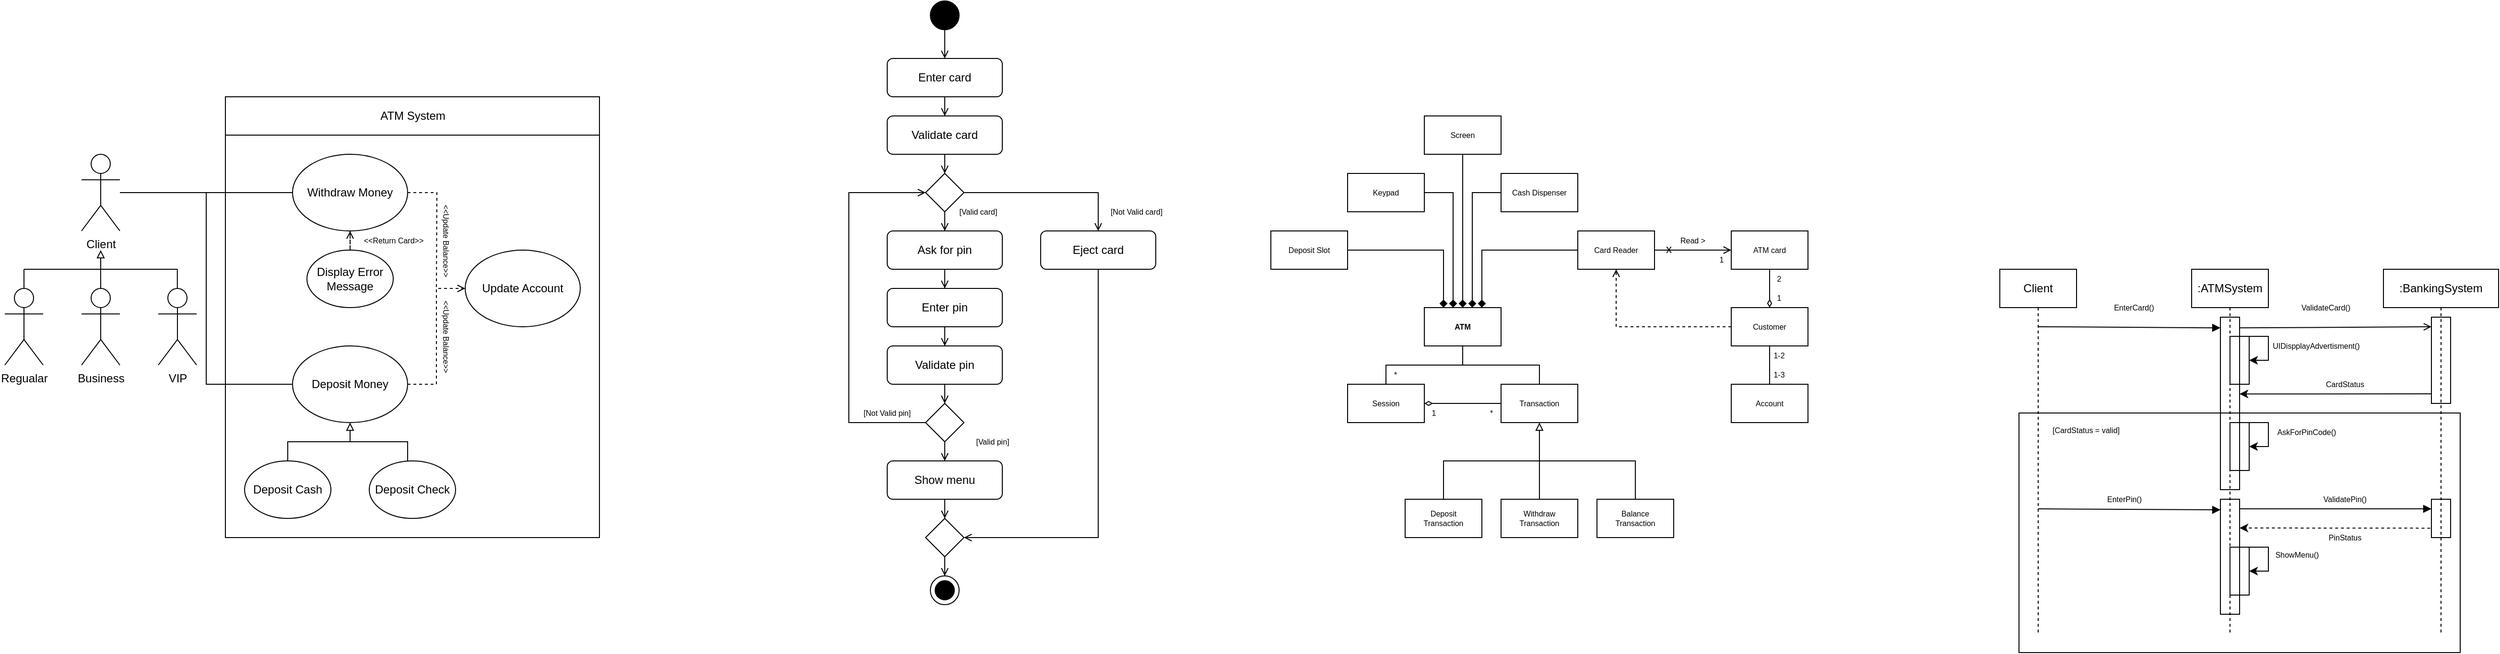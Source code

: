 <mxfile version="20.8.20" type="github">
  <diagram name="Page-1" id="Xrk3vmYjyASCG5vWuM8d">
    <mxGraphModel dx="784" dy="832" grid="1" gridSize="10" guides="1" tooltips="1" connect="1" arrows="1" fold="1" page="0" pageScale="1" pageWidth="827" pageHeight="1169" math="0" shadow="0">
      <root>
        <mxCell id="0" />
        <mxCell id="1" parent="0" />
        <mxCell id="UOV3KoV53A0_I6vJ0iLD-105" value="" style="rounded=0;whiteSpace=wrap;html=1;fontSize=12;fillColor=none;" vertex="1" parent="1">
          <mxGeometry x="2220" y="190" width="460" height="250" as="geometry" />
        </mxCell>
        <mxCell id="UOV3KoV53A0_I6vJ0iLD-34" value="" style="group" vertex="1" connectable="0" parent="1">
          <mxGeometry x="120" y="-140" width="620" height="460" as="geometry" />
        </mxCell>
        <mxCell id="UOV3KoV53A0_I6vJ0iLD-2" value="" style="rounded=0;whiteSpace=wrap;html=1;fillColor=none;container=0;" vertex="1" parent="UOV3KoV53A0_I6vJ0iLD-34">
          <mxGeometry x="230" width="390" height="460" as="geometry" />
        </mxCell>
        <mxCell id="UOV3KoV53A0_I6vJ0iLD-3" value="" style="rounded=0;whiteSpace=wrap;html=1;fillColor=none;container=0;" vertex="1" parent="UOV3KoV53A0_I6vJ0iLD-34">
          <mxGeometry x="230" y="40" width="390" height="420" as="geometry" />
        </mxCell>
        <mxCell id="47yV9xnVyOMwIdODHVqi-1" value="Client" style="shape=umlActor;verticalLabelPosition=bottom;verticalAlign=top;html=1;outlineConnect=0;container=0;" parent="UOV3KoV53A0_I6vJ0iLD-34" vertex="1">
          <mxGeometry x="80" y="60" width="40" height="80" as="geometry" />
        </mxCell>
        <mxCell id="47yV9xnVyOMwIdODHVqi-2" value="Business" style="shape=umlActor;verticalLabelPosition=bottom;verticalAlign=top;html=1;outlineConnect=0;container=0;" parent="UOV3KoV53A0_I6vJ0iLD-34" vertex="1">
          <mxGeometry x="80" y="200" width="40" height="80" as="geometry" />
        </mxCell>
        <mxCell id="47yV9xnVyOMwIdODHVqi-3" value="Regualar" style="shape=umlActor;verticalLabelPosition=bottom;verticalAlign=top;html=1;outlineConnect=0;container=0;" parent="UOV3KoV53A0_I6vJ0iLD-34" vertex="1">
          <mxGeometry y="200" width="40" height="80" as="geometry" />
        </mxCell>
        <mxCell id="47yV9xnVyOMwIdODHVqi-4" value="VIP" style="shape=umlActor;verticalLabelPosition=bottom;verticalAlign=top;html=1;outlineConnect=0;container=0;" parent="UOV3KoV53A0_I6vJ0iLD-34" vertex="1">
          <mxGeometry x="160" y="200" width="40" height="80" as="geometry" />
        </mxCell>
        <mxCell id="47yV9xnVyOMwIdODHVqi-5" value="" style="endArrow=none;html=1;rounded=0;exitX=0.5;exitY=0;exitDx=0;exitDy=0;exitPerimeter=0;endFill=0;" parent="UOV3KoV53A0_I6vJ0iLD-34" source="47yV9xnVyOMwIdODHVqi-3" edge="1">
          <mxGeometry width="50" height="50" relative="1" as="geometry">
            <mxPoint x="-20" y="170" as="sourcePoint" />
            <mxPoint x="20" y="180" as="targetPoint" />
          </mxGeometry>
        </mxCell>
        <mxCell id="47yV9xnVyOMwIdODHVqi-6" value="" style="endArrow=none;html=1;rounded=0;endFill=0;exitX=0.5;exitY=0;exitDx=0;exitDy=0;exitPerimeter=0;" parent="UOV3KoV53A0_I6vJ0iLD-34" source="47yV9xnVyOMwIdODHVqi-2" edge="1">
          <mxGeometry width="50" height="50" relative="1" as="geometry">
            <mxPoint x="100" y="190" as="sourcePoint" />
            <mxPoint x="99.9" y="180" as="targetPoint" />
          </mxGeometry>
        </mxCell>
        <mxCell id="47yV9xnVyOMwIdODHVqi-7" value="" style="endArrow=none;html=1;rounded=0;exitX=0.5;exitY=0;exitDx=0;exitDy=0;exitPerimeter=0;endFill=0;" parent="UOV3KoV53A0_I6vJ0iLD-34" edge="1">
          <mxGeometry width="50" height="50" relative="1" as="geometry">
            <mxPoint x="179.9" y="200" as="sourcePoint" />
            <mxPoint x="179.9" y="180" as="targetPoint" />
          </mxGeometry>
        </mxCell>
        <mxCell id="47yV9xnVyOMwIdODHVqi-8" value="" style="endArrow=none;html=1;rounded=0;endFill=0;" parent="UOV3KoV53A0_I6vJ0iLD-34" edge="1">
          <mxGeometry width="50" height="50" relative="1" as="geometry">
            <mxPoint x="20" y="180" as="sourcePoint" />
            <mxPoint x="180" y="180" as="targetPoint" />
          </mxGeometry>
        </mxCell>
        <mxCell id="47yV9xnVyOMwIdODHVqi-9" value="" style="endArrow=block;html=1;rounded=0;endFill=0;" parent="UOV3KoV53A0_I6vJ0iLD-34" edge="1">
          <mxGeometry width="50" height="50" relative="1" as="geometry">
            <mxPoint x="100" y="180" as="sourcePoint" />
            <mxPoint x="100" y="160" as="targetPoint" />
          </mxGeometry>
        </mxCell>
        <mxCell id="47yV9xnVyOMwIdODHVqi-25" style="edgeStyle=orthogonalEdgeStyle;rounded=0;orthogonalLoop=1;jettySize=auto;html=1;fontSize=8;endArrow=none;endFill=0;" parent="UOV3KoV53A0_I6vJ0iLD-34" source="47yV9xnVyOMwIdODHVqi-10" target="47yV9xnVyOMwIdODHVqi-1" edge="1">
          <mxGeometry relative="1" as="geometry" />
        </mxCell>
        <mxCell id="47yV9xnVyOMwIdODHVqi-26" style="edgeStyle=orthogonalEdgeStyle;rounded=0;orthogonalLoop=1;jettySize=auto;html=1;fontSize=8;endArrow=none;endFill=0;" parent="UOV3KoV53A0_I6vJ0iLD-34" source="47yV9xnVyOMwIdODHVqi-15" edge="1">
          <mxGeometry relative="1" as="geometry">
            <mxPoint x="120" y="100" as="targetPoint" />
            <Array as="points">
              <mxPoint x="210" y="300" />
              <mxPoint x="210" y="100" />
            </Array>
          </mxGeometry>
        </mxCell>
        <mxCell id="47yV9xnVyOMwIdODHVqi-17" style="edgeStyle=orthogonalEdgeStyle;rounded=0;orthogonalLoop=1;jettySize=auto;html=1;dashed=1;fontSize=8;endArrow=none;endFill=0;" parent="UOV3KoV53A0_I6vJ0iLD-34" source="47yV9xnVyOMwIdODHVqi-10" edge="1">
          <mxGeometry relative="1" as="geometry">
            <mxPoint x="450" y="200" as="targetPoint" />
          </mxGeometry>
        </mxCell>
        <mxCell id="47yV9xnVyOMwIdODHVqi-10" value="Withdraw Money" style="ellipse;whiteSpace=wrap;html=1;container=0;" parent="UOV3KoV53A0_I6vJ0iLD-34" vertex="1">
          <mxGeometry x="300" y="60" width="120" height="80" as="geometry" />
        </mxCell>
        <mxCell id="47yV9xnVyOMwIdODHVqi-12" style="edgeStyle=orthogonalEdgeStyle;rounded=0;orthogonalLoop=1;jettySize=auto;html=1;entryX=0.5;entryY=1;entryDx=0;entryDy=0;endArrow=open;endFill=0;dashed=1;" parent="UOV3KoV53A0_I6vJ0iLD-34" source="47yV9xnVyOMwIdODHVqi-11" target="47yV9xnVyOMwIdODHVqi-10" edge="1">
          <mxGeometry relative="1" as="geometry" />
        </mxCell>
        <mxCell id="47yV9xnVyOMwIdODHVqi-11" value="Display Error Message" style="ellipse;whiteSpace=wrap;html=1;container=0;" parent="UOV3KoV53A0_I6vJ0iLD-34" vertex="1">
          <mxGeometry x="315" y="160" width="90" height="60" as="geometry" />
        </mxCell>
        <mxCell id="47yV9xnVyOMwIdODHVqi-13" value="&amp;lt;&amp;lt;Return Card&amp;gt;&amp;gt;" style="text;html=1;align=center;verticalAlign=middle;resizable=0;points=[];autosize=1;strokeColor=none;fillColor=none;rotation=0;fontSize=8;container=0;" parent="UOV3KoV53A0_I6vJ0iLD-34" vertex="1">
          <mxGeometry x="360" y="140" width="90" height="20" as="geometry" />
        </mxCell>
        <mxCell id="47yV9xnVyOMwIdODHVqi-14" value="Update Account" style="ellipse;whiteSpace=wrap;html=1;container=0;" parent="UOV3KoV53A0_I6vJ0iLD-34" vertex="1">
          <mxGeometry x="480" y="160" width="120" height="80" as="geometry" />
        </mxCell>
        <mxCell id="47yV9xnVyOMwIdODHVqi-16" style="edgeStyle=orthogonalEdgeStyle;rounded=0;orthogonalLoop=1;jettySize=auto;html=1;entryX=0;entryY=0.5;entryDx=0;entryDy=0;dashed=1;fontSize=8;endArrow=open;endFill=0;" parent="UOV3KoV53A0_I6vJ0iLD-34" source="47yV9xnVyOMwIdODHVqi-15" target="47yV9xnVyOMwIdODHVqi-14" edge="1">
          <mxGeometry relative="1" as="geometry" />
        </mxCell>
        <mxCell id="47yV9xnVyOMwIdODHVqi-15" value="Deposit Money" style="ellipse;whiteSpace=wrap;html=1;container=0;" parent="UOV3KoV53A0_I6vJ0iLD-34" vertex="1">
          <mxGeometry x="300" y="260" width="120" height="80" as="geometry" />
        </mxCell>
        <mxCell id="47yV9xnVyOMwIdODHVqi-18" value="&amp;lt;&amp;lt;Update Balance&amp;gt;&amp;gt;" style="text;html=1;align=center;verticalAlign=middle;resizable=0;points=[];autosize=1;strokeColor=none;fillColor=none;rotation=90;fontSize=8;container=0;" parent="UOV3KoV53A0_I6vJ0iLD-34" vertex="1">
          <mxGeometry x="410" y="140" width="100" height="20" as="geometry" />
        </mxCell>
        <mxCell id="47yV9xnVyOMwIdODHVqi-19" value="&amp;lt;&amp;lt;Update Balance&amp;gt;&amp;gt;" style="text;html=1;align=center;verticalAlign=middle;resizable=0;points=[];autosize=1;strokeColor=none;fillColor=none;rotation=90;fontSize=8;container=0;" parent="UOV3KoV53A0_I6vJ0iLD-34" vertex="1">
          <mxGeometry x="410" y="240" width="100" height="20" as="geometry" />
        </mxCell>
        <mxCell id="47yV9xnVyOMwIdODHVqi-23" style="edgeStyle=orthogonalEdgeStyle;rounded=0;orthogonalLoop=1;jettySize=auto;html=1;entryX=0.5;entryY=1;entryDx=0;entryDy=0;fontSize=8;endArrow=block;endFill=0;" parent="UOV3KoV53A0_I6vJ0iLD-34" source="47yV9xnVyOMwIdODHVqi-20" target="47yV9xnVyOMwIdODHVqi-15" edge="1">
          <mxGeometry relative="1" as="geometry" />
        </mxCell>
        <mxCell id="47yV9xnVyOMwIdODHVqi-20" value="Deposit Cash" style="ellipse;whiteSpace=wrap;html=1;container=0;" parent="UOV3KoV53A0_I6vJ0iLD-34" vertex="1">
          <mxGeometry x="250" y="380" width="90" height="60" as="geometry" />
        </mxCell>
        <mxCell id="47yV9xnVyOMwIdODHVqi-24" style="edgeStyle=orthogonalEdgeStyle;rounded=0;orthogonalLoop=1;jettySize=auto;html=1;fontSize=8;endArrow=none;endFill=0;" parent="UOV3KoV53A0_I6vJ0iLD-34" source="47yV9xnVyOMwIdODHVqi-21" edge="1">
          <mxGeometry relative="1" as="geometry">
            <mxPoint x="360" y="360" as="targetPoint" />
            <Array as="points">
              <mxPoint x="420" y="360" />
            </Array>
          </mxGeometry>
        </mxCell>
        <mxCell id="47yV9xnVyOMwIdODHVqi-21" value="Deposit Check" style="ellipse;whiteSpace=wrap;html=1;container=0;" parent="UOV3KoV53A0_I6vJ0iLD-34" vertex="1">
          <mxGeometry x="380" y="380" width="90" height="60" as="geometry" />
        </mxCell>
        <mxCell id="UOV3KoV53A0_I6vJ0iLD-4" value="ATM System" style="text;html=1;strokeColor=none;fillColor=none;align=center;verticalAlign=middle;whiteSpace=wrap;rounded=0;container=0;" vertex="1" parent="UOV3KoV53A0_I6vJ0iLD-34">
          <mxGeometry x="387.5" width="75" height="40" as="geometry" />
        </mxCell>
        <mxCell id="UOV3KoV53A0_I6vJ0iLD-39" value="" style="group" vertex="1" connectable="0" parent="1">
          <mxGeometry x="1000" y="-240" width="330" height="630" as="geometry" />
        </mxCell>
        <mxCell id="UOV3KoV53A0_I6vJ0iLD-7" value="Enter card" style="rounded=1;whiteSpace=wrap;html=1;fillColor=none;" vertex="1" parent="UOV3KoV53A0_I6vJ0iLD-39">
          <mxGeometry x="40" y="60" width="120" height="40" as="geometry" />
        </mxCell>
        <mxCell id="UOV3KoV53A0_I6vJ0iLD-8" value="Validate card" style="rounded=1;whiteSpace=wrap;html=1;fillColor=none;" vertex="1" parent="UOV3KoV53A0_I6vJ0iLD-39">
          <mxGeometry x="40" y="120" width="120" height="40" as="geometry" />
        </mxCell>
        <mxCell id="UOV3KoV53A0_I6vJ0iLD-16" style="edgeStyle=orthogonalEdgeStyle;rounded=0;orthogonalLoop=1;jettySize=auto;html=1;entryX=0.5;entryY=0;entryDx=0;entryDy=0;startArrow=none;startFill=0;endArrow=open;endFill=0;" edge="1" parent="UOV3KoV53A0_I6vJ0iLD-39" source="UOV3KoV53A0_I6vJ0iLD-7" target="UOV3KoV53A0_I6vJ0iLD-8">
          <mxGeometry relative="1" as="geometry" />
        </mxCell>
        <mxCell id="UOV3KoV53A0_I6vJ0iLD-9" value="Ask for pin" style="rounded=1;whiteSpace=wrap;html=1;fillColor=none;" vertex="1" parent="UOV3KoV53A0_I6vJ0iLD-39">
          <mxGeometry x="40" y="240" width="120" height="40" as="geometry" />
        </mxCell>
        <mxCell id="UOV3KoV53A0_I6vJ0iLD-10" value="Enter pin" style="rounded=1;whiteSpace=wrap;html=1;fillColor=none;" vertex="1" parent="UOV3KoV53A0_I6vJ0iLD-39">
          <mxGeometry x="40" y="300" width="120" height="40" as="geometry" />
        </mxCell>
        <mxCell id="UOV3KoV53A0_I6vJ0iLD-22" style="edgeStyle=orthogonalEdgeStyle;rounded=0;orthogonalLoop=1;jettySize=auto;html=1;entryX=0.5;entryY=0;entryDx=0;entryDy=0;startArrow=none;startFill=0;endArrow=open;endFill=0;" edge="1" parent="UOV3KoV53A0_I6vJ0iLD-39" source="UOV3KoV53A0_I6vJ0iLD-9" target="UOV3KoV53A0_I6vJ0iLD-10">
          <mxGeometry relative="1" as="geometry" />
        </mxCell>
        <mxCell id="UOV3KoV53A0_I6vJ0iLD-11" value="Validate pin" style="rounded=1;whiteSpace=wrap;html=1;fillColor=none;" vertex="1" parent="UOV3KoV53A0_I6vJ0iLD-39">
          <mxGeometry x="40" y="360" width="120" height="40" as="geometry" />
        </mxCell>
        <mxCell id="UOV3KoV53A0_I6vJ0iLD-23" style="edgeStyle=orthogonalEdgeStyle;rounded=0;orthogonalLoop=1;jettySize=auto;html=1;startArrow=none;startFill=0;endArrow=open;endFill=0;" edge="1" parent="UOV3KoV53A0_I6vJ0iLD-39" source="UOV3KoV53A0_I6vJ0iLD-10" target="UOV3KoV53A0_I6vJ0iLD-11">
          <mxGeometry relative="1" as="geometry" />
        </mxCell>
        <mxCell id="UOV3KoV53A0_I6vJ0iLD-12" value="Eject card" style="rounded=1;whiteSpace=wrap;html=1;fillColor=none;" vertex="1" parent="UOV3KoV53A0_I6vJ0iLD-39">
          <mxGeometry x="200" y="240" width="120" height="40" as="geometry" />
        </mxCell>
        <mxCell id="UOV3KoV53A0_I6vJ0iLD-13" value="Show menu" style="rounded=1;whiteSpace=wrap;html=1;fillColor=none;" vertex="1" parent="UOV3KoV53A0_I6vJ0iLD-39">
          <mxGeometry x="40" y="480" width="120" height="40" as="geometry" />
        </mxCell>
        <mxCell id="UOV3KoV53A0_I6vJ0iLD-15" style="edgeStyle=orthogonalEdgeStyle;rounded=0;orthogonalLoop=1;jettySize=auto;html=1;entryX=0.5;entryY=0;entryDx=0;entryDy=0;endArrow=open;endFill=0;" edge="1" parent="UOV3KoV53A0_I6vJ0iLD-39" source="UOV3KoV53A0_I6vJ0iLD-14" target="UOV3KoV53A0_I6vJ0iLD-7">
          <mxGeometry relative="1" as="geometry" />
        </mxCell>
        <mxCell id="UOV3KoV53A0_I6vJ0iLD-14" value="" style="ellipse;whiteSpace=wrap;html=1;fillColor=#000000;" vertex="1" parent="UOV3KoV53A0_I6vJ0iLD-39">
          <mxGeometry x="85" width="30" height="30" as="geometry" />
        </mxCell>
        <mxCell id="UOV3KoV53A0_I6vJ0iLD-21" style="edgeStyle=orthogonalEdgeStyle;rounded=0;orthogonalLoop=1;jettySize=auto;html=1;entryX=0.5;entryY=0;entryDx=0;entryDy=0;startArrow=none;startFill=0;endArrow=open;endFill=0;" edge="1" parent="UOV3KoV53A0_I6vJ0iLD-39" source="UOV3KoV53A0_I6vJ0iLD-17" target="UOV3KoV53A0_I6vJ0iLD-9">
          <mxGeometry relative="1" as="geometry" />
        </mxCell>
        <mxCell id="UOV3KoV53A0_I6vJ0iLD-27" style="edgeStyle=orthogonalEdgeStyle;rounded=0;orthogonalLoop=1;jettySize=auto;html=1;entryX=0.5;entryY=0;entryDx=0;entryDy=0;startArrow=none;startFill=0;endArrow=open;endFill=0;" edge="1" parent="UOV3KoV53A0_I6vJ0iLD-39" source="UOV3KoV53A0_I6vJ0iLD-17" target="UOV3KoV53A0_I6vJ0iLD-12">
          <mxGeometry relative="1" as="geometry" />
        </mxCell>
        <mxCell id="UOV3KoV53A0_I6vJ0iLD-17" value="" style="rhombus;whiteSpace=wrap;html=1;fillColor=none;" vertex="1" parent="UOV3KoV53A0_I6vJ0iLD-39">
          <mxGeometry x="80" y="180" width="40" height="40" as="geometry" />
        </mxCell>
        <mxCell id="UOV3KoV53A0_I6vJ0iLD-20" style="edgeStyle=orthogonalEdgeStyle;rounded=0;orthogonalLoop=1;jettySize=auto;html=1;entryX=0.5;entryY=0;entryDx=0;entryDy=0;startArrow=none;startFill=0;endArrow=open;endFill=0;" edge="1" parent="UOV3KoV53A0_I6vJ0iLD-39" source="UOV3KoV53A0_I6vJ0iLD-8" target="UOV3KoV53A0_I6vJ0iLD-17">
          <mxGeometry relative="1" as="geometry" />
        </mxCell>
        <mxCell id="UOV3KoV53A0_I6vJ0iLD-25" style="edgeStyle=orthogonalEdgeStyle;rounded=0;orthogonalLoop=1;jettySize=auto;html=1;startArrow=none;startFill=0;endArrow=open;endFill=0;" edge="1" parent="UOV3KoV53A0_I6vJ0iLD-39" source="UOV3KoV53A0_I6vJ0iLD-18" target="UOV3KoV53A0_I6vJ0iLD-13">
          <mxGeometry relative="1" as="geometry" />
        </mxCell>
        <mxCell id="UOV3KoV53A0_I6vJ0iLD-32" style="edgeStyle=orthogonalEdgeStyle;rounded=0;orthogonalLoop=1;jettySize=auto;html=1;entryX=0;entryY=0.5;entryDx=0;entryDy=0;startArrow=none;startFill=0;endArrow=open;endFill=0;" edge="1" parent="UOV3KoV53A0_I6vJ0iLD-39" source="UOV3KoV53A0_I6vJ0iLD-18" target="UOV3KoV53A0_I6vJ0iLD-17">
          <mxGeometry relative="1" as="geometry">
            <Array as="points">
              <mxPoint y="440" />
              <mxPoint y="200" />
            </Array>
          </mxGeometry>
        </mxCell>
        <mxCell id="UOV3KoV53A0_I6vJ0iLD-18" value="" style="rhombus;whiteSpace=wrap;html=1;fillColor=none;" vertex="1" parent="UOV3KoV53A0_I6vJ0iLD-39">
          <mxGeometry x="80" y="420" width="40" height="40" as="geometry" />
        </mxCell>
        <mxCell id="UOV3KoV53A0_I6vJ0iLD-24" style="edgeStyle=orthogonalEdgeStyle;rounded=0;orthogonalLoop=1;jettySize=auto;html=1;startArrow=none;startFill=0;endArrow=open;endFill=0;" edge="1" parent="UOV3KoV53A0_I6vJ0iLD-39" source="UOV3KoV53A0_I6vJ0iLD-11" target="UOV3KoV53A0_I6vJ0iLD-18">
          <mxGeometry relative="1" as="geometry" />
        </mxCell>
        <mxCell id="UOV3KoV53A0_I6vJ0iLD-19" value="" style="rhombus;whiteSpace=wrap;html=1;fillColor=none;" vertex="1" parent="UOV3KoV53A0_I6vJ0iLD-39">
          <mxGeometry x="80" y="540" width="40" height="40" as="geometry" />
        </mxCell>
        <mxCell id="UOV3KoV53A0_I6vJ0iLD-31" style="edgeStyle=orthogonalEdgeStyle;rounded=0;orthogonalLoop=1;jettySize=auto;html=1;entryX=1;entryY=0.5;entryDx=0;entryDy=0;startArrow=none;startFill=0;endArrow=open;endFill=0;" edge="1" parent="UOV3KoV53A0_I6vJ0iLD-39" source="UOV3KoV53A0_I6vJ0iLD-12" target="UOV3KoV53A0_I6vJ0iLD-19">
          <mxGeometry relative="1" as="geometry">
            <Array as="points">
              <mxPoint x="260" y="560" />
            </Array>
          </mxGeometry>
        </mxCell>
        <mxCell id="UOV3KoV53A0_I6vJ0iLD-26" style="edgeStyle=orthogonalEdgeStyle;rounded=0;orthogonalLoop=1;jettySize=auto;html=1;startArrow=none;startFill=0;endArrow=open;endFill=0;" edge="1" parent="UOV3KoV53A0_I6vJ0iLD-39" source="UOV3KoV53A0_I6vJ0iLD-13" target="UOV3KoV53A0_I6vJ0iLD-19">
          <mxGeometry relative="1" as="geometry" />
        </mxCell>
        <mxCell id="UOV3KoV53A0_I6vJ0iLD-28" value="" style="ellipse;whiteSpace=wrap;html=1;fillColor=none;" vertex="1" parent="UOV3KoV53A0_I6vJ0iLD-39">
          <mxGeometry x="85" y="600" width="30" height="30" as="geometry" />
        </mxCell>
        <mxCell id="UOV3KoV53A0_I6vJ0iLD-30" style="edgeStyle=orthogonalEdgeStyle;rounded=0;orthogonalLoop=1;jettySize=auto;html=1;entryX=0.5;entryY=0;entryDx=0;entryDy=0;startArrow=none;startFill=0;endArrow=open;endFill=0;" edge="1" parent="UOV3KoV53A0_I6vJ0iLD-39" source="UOV3KoV53A0_I6vJ0iLD-19" target="UOV3KoV53A0_I6vJ0iLD-28">
          <mxGeometry relative="1" as="geometry" />
        </mxCell>
        <mxCell id="UOV3KoV53A0_I6vJ0iLD-29" value="" style="ellipse;whiteSpace=wrap;html=1;fillColor=#000000;" vertex="1" parent="UOV3KoV53A0_I6vJ0iLD-39">
          <mxGeometry x="90" y="605" width="20" height="20" as="geometry" />
        </mxCell>
        <mxCell id="UOV3KoV53A0_I6vJ0iLD-33" value="[Valid card]" style="text;html=1;strokeColor=none;fillColor=none;align=center;verticalAlign=middle;whiteSpace=wrap;rounded=0;fontSize=8;" vertex="1" parent="UOV3KoV53A0_I6vJ0iLD-39">
          <mxGeometry x="110" y="210" width="50" height="20" as="geometry" />
        </mxCell>
        <mxCell id="UOV3KoV53A0_I6vJ0iLD-35" value="[Not Valid card]" style="text;html=1;strokeColor=none;fillColor=none;align=center;verticalAlign=middle;whiteSpace=wrap;rounded=0;fontSize=8;" vertex="1" parent="UOV3KoV53A0_I6vJ0iLD-39">
          <mxGeometry x="270" y="210" width="60" height="20" as="geometry" />
        </mxCell>
        <mxCell id="UOV3KoV53A0_I6vJ0iLD-37" value="[Not Valid pin]" style="text;html=1;strokeColor=none;fillColor=none;align=center;verticalAlign=middle;whiteSpace=wrap;rounded=0;fontSize=8;" vertex="1" parent="UOV3KoV53A0_I6vJ0iLD-39">
          <mxGeometry x="10" y="420" width="60" height="20" as="geometry" />
        </mxCell>
        <mxCell id="UOV3KoV53A0_I6vJ0iLD-38" value="[Valid pin]" style="text;html=1;strokeColor=none;fillColor=none;align=center;verticalAlign=middle;whiteSpace=wrap;rounded=0;fontSize=8;" vertex="1" parent="UOV3KoV53A0_I6vJ0iLD-39">
          <mxGeometry x="120" y="450" width="60" height="20" as="geometry" />
        </mxCell>
        <mxCell id="UOV3KoV53A0_I6vJ0iLD-88" value="" style="group" vertex="1" connectable="0" parent="1">
          <mxGeometry x="1440" y="-120" width="560" height="440" as="geometry" />
        </mxCell>
        <mxCell id="UOV3KoV53A0_I6vJ0iLD-40" value="Screen" style="rounded=0;whiteSpace=wrap;html=1;fontSize=8;fillColor=none;" vertex="1" parent="UOV3KoV53A0_I6vJ0iLD-88">
          <mxGeometry x="160" width="80" height="40" as="geometry" />
        </mxCell>
        <mxCell id="UOV3KoV53A0_I6vJ0iLD-42" value="Keypad" style="rounded=0;whiteSpace=wrap;html=1;fontSize=8;fillColor=none;" vertex="1" parent="UOV3KoV53A0_I6vJ0iLD-88">
          <mxGeometry x="80" y="60" width="80" height="40" as="geometry" />
        </mxCell>
        <mxCell id="UOV3KoV53A0_I6vJ0iLD-43" value="Cash Dispenser" style="rounded=0;whiteSpace=wrap;html=1;fontSize=8;fillColor=none;" vertex="1" parent="UOV3KoV53A0_I6vJ0iLD-88">
          <mxGeometry x="240" y="60" width="80" height="40" as="geometry" />
        </mxCell>
        <mxCell id="UOV3KoV53A0_I6vJ0iLD-44" value="Card Reader" style="rounded=0;whiteSpace=wrap;html=1;fontSize=8;fillColor=none;" vertex="1" parent="UOV3KoV53A0_I6vJ0iLD-88">
          <mxGeometry x="320" y="120" width="80" height="40" as="geometry" />
        </mxCell>
        <mxCell id="UOV3KoV53A0_I6vJ0iLD-45" value="Deposit Slot" style="rounded=0;whiteSpace=wrap;html=1;fontSize=8;fillColor=none;" vertex="1" parent="UOV3KoV53A0_I6vJ0iLD-88">
          <mxGeometry y="120" width="80" height="40" as="geometry" />
        </mxCell>
        <mxCell id="UOV3KoV53A0_I6vJ0iLD-46" value="&lt;b&gt;ATM&lt;/b&gt;" style="rounded=0;whiteSpace=wrap;html=1;fontSize=8;fillColor=none;" vertex="1" parent="UOV3KoV53A0_I6vJ0iLD-88">
          <mxGeometry x="160" y="200" width="80" height="40" as="geometry" />
        </mxCell>
        <mxCell id="UOV3KoV53A0_I6vJ0iLD-65" style="edgeStyle=orthogonalEdgeStyle;rounded=0;orthogonalLoop=1;jettySize=auto;html=1;entryX=0.5;entryY=0;entryDx=0;entryDy=0;fontSize=8;startArrow=none;startFill=0;endArrow=diamond;endFill=1;" edge="1" parent="UOV3KoV53A0_I6vJ0iLD-88" source="UOV3KoV53A0_I6vJ0iLD-40" target="UOV3KoV53A0_I6vJ0iLD-46">
          <mxGeometry relative="1" as="geometry" />
        </mxCell>
        <mxCell id="UOV3KoV53A0_I6vJ0iLD-66" style="edgeStyle=orthogonalEdgeStyle;rounded=0;orthogonalLoop=1;jettySize=auto;html=1;entryX=0.375;entryY=0;entryDx=0;entryDy=0;entryPerimeter=0;fontSize=8;startArrow=none;startFill=0;endArrow=diamond;endFill=1;" edge="1" parent="UOV3KoV53A0_I6vJ0iLD-88" source="UOV3KoV53A0_I6vJ0iLD-42" target="UOV3KoV53A0_I6vJ0iLD-46">
          <mxGeometry relative="1" as="geometry">
            <Array as="points">
              <mxPoint x="190" y="80" />
            </Array>
          </mxGeometry>
        </mxCell>
        <mxCell id="UOV3KoV53A0_I6vJ0iLD-67" style="edgeStyle=orthogonalEdgeStyle;rounded=0;orthogonalLoop=1;jettySize=auto;html=1;entryX=0.625;entryY=0;entryDx=0;entryDy=0;entryPerimeter=0;fontSize=8;startArrow=none;startFill=0;endArrow=diamond;endFill=1;" edge="1" parent="UOV3KoV53A0_I6vJ0iLD-88" source="UOV3KoV53A0_I6vJ0iLD-43" target="UOV3KoV53A0_I6vJ0iLD-46">
          <mxGeometry relative="1" as="geometry">
            <Array as="points">
              <mxPoint x="210" y="80" />
            </Array>
          </mxGeometry>
        </mxCell>
        <mxCell id="UOV3KoV53A0_I6vJ0iLD-68" style="edgeStyle=orthogonalEdgeStyle;rounded=0;orthogonalLoop=1;jettySize=auto;html=1;entryX=0.75;entryY=0;entryDx=0;entryDy=0;fontSize=8;startArrow=none;startFill=0;endArrow=diamond;endFill=1;" edge="1" parent="UOV3KoV53A0_I6vJ0iLD-88" source="UOV3KoV53A0_I6vJ0iLD-44" target="UOV3KoV53A0_I6vJ0iLD-46">
          <mxGeometry relative="1" as="geometry" />
        </mxCell>
        <mxCell id="UOV3KoV53A0_I6vJ0iLD-69" style="edgeStyle=orthogonalEdgeStyle;rounded=0;orthogonalLoop=1;jettySize=auto;html=1;entryX=0.25;entryY=0;entryDx=0;entryDy=0;fontSize=8;startArrow=none;startFill=0;endArrow=diamond;endFill=1;" edge="1" parent="UOV3KoV53A0_I6vJ0iLD-88" source="UOV3KoV53A0_I6vJ0iLD-45" target="UOV3KoV53A0_I6vJ0iLD-46">
          <mxGeometry relative="1" as="geometry" />
        </mxCell>
        <mxCell id="UOV3KoV53A0_I6vJ0iLD-47" value="ATM card" style="rounded=0;whiteSpace=wrap;html=1;fontSize=8;fillColor=none;" vertex="1" parent="UOV3KoV53A0_I6vJ0iLD-88">
          <mxGeometry x="480" y="120" width="80" height="40" as="geometry" />
        </mxCell>
        <mxCell id="UOV3KoV53A0_I6vJ0iLD-70" style="edgeStyle=orthogonalEdgeStyle;rounded=0;orthogonalLoop=1;jettySize=auto;html=1;entryX=0;entryY=0.5;entryDx=0;entryDy=0;fontSize=8;startArrow=none;startFill=0;endArrow=open;endFill=0;" edge="1" parent="UOV3KoV53A0_I6vJ0iLD-88" source="UOV3KoV53A0_I6vJ0iLD-44" target="UOV3KoV53A0_I6vJ0iLD-47">
          <mxGeometry relative="1" as="geometry" />
        </mxCell>
        <mxCell id="UOV3KoV53A0_I6vJ0iLD-73" style="edgeStyle=orthogonalEdgeStyle;rounded=0;orthogonalLoop=1;jettySize=auto;html=1;entryX=0.5;entryY=1;entryDx=0;entryDy=0;fontSize=8;startArrow=none;startFill=0;endArrow=open;endFill=0;dashed=1;" edge="1" parent="UOV3KoV53A0_I6vJ0iLD-88" source="UOV3KoV53A0_I6vJ0iLD-48" target="UOV3KoV53A0_I6vJ0iLD-44">
          <mxGeometry relative="1" as="geometry" />
        </mxCell>
        <mxCell id="UOV3KoV53A0_I6vJ0iLD-48" value="Customer" style="rounded=0;whiteSpace=wrap;html=1;fontSize=8;fillColor=none;" vertex="1" parent="UOV3KoV53A0_I6vJ0iLD-88">
          <mxGeometry x="480" y="200" width="80" height="40" as="geometry" />
        </mxCell>
        <mxCell id="UOV3KoV53A0_I6vJ0iLD-71" style="edgeStyle=orthogonalEdgeStyle;rounded=0;orthogonalLoop=1;jettySize=auto;html=1;fontSize=8;startArrow=none;startFill=0;endArrow=diamondThin;endFill=0;" edge="1" parent="UOV3KoV53A0_I6vJ0iLD-88" source="UOV3KoV53A0_I6vJ0iLD-47" target="UOV3KoV53A0_I6vJ0iLD-48">
          <mxGeometry relative="1" as="geometry" />
        </mxCell>
        <mxCell id="UOV3KoV53A0_I6vJ0iLD-49" value="Account" style="rounded=0;whiteSpace=wrap;html=1;fontSize=8;fillColor=none;" vertex="1" parent="UOV3KoV53A0_I6vJ0iLD-88">
          <mxGeometry x="480" y="280" width="80" height="40" as="geometry" />
        </mxCell>
        <mxCell id="UOV3KoV53A0_I6vJ0iLD-72" style="edgeStyle=orthogonalEdgeStyle;rounded=0;orthogonalLoop=1;jettySize=auto;html=1;fontSize=8;startArrow=none;startFill=0;endArrow=none;endFill=0;" edge="1" parent="UOV3KoV53A0_I6vJ0iLD-88" source="UOV3KoV53A0_I6vJ0iLD-48" target="UOV3KoV53A0_I6vJ0iLD-49">
          <mxGeometry relative="1" as="geometry" />
        </mxCell>
        <mxCell id="UOV3KoV53A0_I6vJ0iLD-60" style="edgeStyle=orthogonalEdgeStyle;rounded=0;orthogonalLoop=1;jettySize=auto;html=1;entryX=0.5;entryY=1;entryDx=0;entryDy=0;fontSize=8;startArrow=none;startFill=0;endArrow=none;endFill=0;" edge="1" parent="UOV3KoV53A0_I6vJ0iLD-88" source="UOV3KoV53A0_I6vJ0iLD-50" target="UOV3KoV53A0_I6vJ0iLD-46">
          <mxGeometry relative="1" as="geometry" />
        </mxCell>
        <mxCell id="UOV3KoV53A0_I6vJ0iLD-50" value="Session" style="rounded=0;whiteSpace=wrap;html=1;fontSize=8;fillColor=none;" vertex="1" parent="UOV3KoV53A0_I6vJ0iLD-88">
          <mxGeometry x="80" y="280" width="80" height="40" as="geometry" />
        </mxCell>
        <mxCell id="UOV3KoV53A0_I6vJ0iLD-59" style="edgeStyle=orthogonalEdgeStyle;rounded=0;orthogonalLoop=1;jettySize=auto;html=1;entryX=1;entryY=0.5;entryDx=0;entryDy=0;fontSize=8;startArrow=none;startFill=0;endArrow=diamondThin;endFill=0;" edge="1" parent="UOV3KoV53A0_I6vJ0iLD-88" source="UOV3KoV53A0_I6vJ0iLD-51" target="UOV3KoV53A0_I6vJ0iLD-50">
          <mxGeometry relative="1" as="geometry" />
        </mxCell>
        <mxCell id="UOV3KoV53A0_I6vJ0iLD-61" style="edgeStyle=orthogonalEdgeStyle;rounded=0;orthogonalLoop=1;jettySize=auto;html=1;entryX=0.5;entryY=1;entryDx=0;entryDy=0;fontSize=8;startArrow=none;startFill=0;endArrow=none;endFill=0;" edge="1" parent="UOV3KoV53A0_I6vJ0iLD-88" source="UOV3KoV53A0_I6vJ0iLD-51" target="UOV3KoV53A0_I6vJ0iLD-46">
          <mxGeometry relative="1" as="geometry" />
        </mxCell>
        <mxCell id="UOV3KoV53A0_I6vJ0iLD-51" value="Transaction" style="rounded=0;whiteSpace=wrap;html=1;fontSize=8;fillColor=none;" vertex="1" parent="UOV3KoV53A0_I6vJ0iLD-88">
          <mxGeometry x="240" y="280" width="80" height="40" as="geometry" />
        </mxCell>
        <mxCell id="UOV3KoV53A0_I6vJ0iLD-56" style="edgeStyle=orthogonalEdgeStyle;rounded=0;orthogonalLoop=1;jettySize=auto;html=1;fontSize=8;startArrow=none;startFill=0;endArrow=none;endFill=0;" edge="1" parent="UOV3KoV53A0_I6vJ0iLD-88" source="UOV3KoV53A0_I6vJ0iLD-52">
          <mxGeometry relative="1" as="geometry">
            <mxPoint x="280" y="360" as="targetPoint" />
            <Array as="points">
              <mxPoint x="180" y="360" />
            </Array>
          </mxGeometry>
        </mxCell>
        <mxCell id="UOV3KoV53A0_I6vJ0iLD-52" value="Deposit &lt;br&gt;Transaction" style="rounded=0;whiteSpace=wrap;html=1;fontSize=8;fillColor=none;" vertex="1" parent="UOV3KoV53A0_I6vJ0iLD-88">
          <mxGeometry x="140" y="400" width="80" height="40" as="geometry" />
        </mxCell>
        <mxCell id="UOV3KoV53A0_I6vJ0iLD-55" style="edgeStyle=orthogonalEdgeStyle;rounded=0;orthogonalLoop=1;jettySize=auto;html=1;fontSize=8;startArrow=none;startFill=0;endArrow=block;endFill=0;" edge="1" parent="UOV3KoV53A0_I6vJ0iLD-88" source="UOV3KoV53A0_I6vJ0iLD-53" target="UOV3KoV53A0_I6vJ0iLD-51">
          <mxGeometry relative="1" as="geometry" />
        </mxCell>
        <mxCell id="UOV3KoV53A0_I6vJ0iLD-58" value="" style="edgeStyle=orthogonalEdgeStyle;rounded=0;orthogonalLoop=1;jettySize=auto;html=1;fontSize=8;startArrow=none;startFill=0;endArrow=none;endFill=0;" edge="1" parent="UOV3KoV53A0_I6vJ0iLD-88" source="UOV3KoV53A0_I6vJ0iLD-53">
          <mxGeometry relative="1" as="geometry">
            <mxPoint x="280" y="330" as="targetPoint" />
          </mxGeometry>
        </mxCell>
        <mxCell id="UOV3KoV53A0_I6vJ0iLD-53" value="Withdraw&lt;br&gt;Transaction" style="rounded=0;whiteSpace=wrap;html=1;fontSize=8;fillColor=none;" vertex="1" parent="UOV3KoV53A0_I6vJ0iLD-88">
          <mxGeometry x="240" y="400" width="80" height="40" as="geometry" />
        </mxCell>
        <mxCell id="UOV3KoV53A0_I6vJ0iLD-57" style="edgeStyle=orthogonalEdgeStyle;rounded=0;orthogonalLoop=1;jettySize=auto;html=1;fontSize=8;startArrow=none;startFill=0;endArrow=none;endFill=0;" edge="1" parent="UOV3KoV53A0_I6vJ0iLD-88" source="UOV3KoV53A0_I6vJ0iLD-54">
          <mxGeometry relative="1" as="geometry">
            <mxPoint x="280" y="360" as="targetPoint" />
            <Array as="points">
              <mxPoint x="380" y="360" />
            </Array>
          </mxGeometry>
        </mxCell>
        <mxCell id="UOV3KoV53A0_I6vJ0iLD-54" value="Balance&lt;br&gt;Transaction" style="rounded=0;whiteSpace=wrap;html=1;fontSize=8;fillColor=none;" vertex="1" parent="UOV3KoV53A0_I6vJ0iLD-88">
          <mxGeometry x="340" y="400" width="80" height="40" as="geometry" />
        </mxCell>
        <mxCell id="UOV3KoV53A0_I6vJ0iLD-74" value="Read &amp;gt;" style="text;html=1;strokeColor=none;fillColor=none;align=center;verticalAlign=middle;whiteSpace=wrap;rounded=0;fontSize=8;" vertex="1" parent="UOV3KoV53A0_I6vJ0iLD-88">
          <mxGeometry x="420" y="120" width="40" height="20" as="geometry" />
        </mxCell>
        <mxCell id="UOV3KoV53A0_I6vJ0iLD-75" value="x" style="text;html=1;strokeColor=none;fillColor=none;align=center;verticalAlign=middle;whiteSpace=wrap;rounded=0;fontSize=12;" vertex="1" parent="UOV3KoV53A0_I6vJ0iLD-88">
          <mxGeometry x="410" y="129" width="10" height="20" as="geometry" />
        </mxCell>
        <mxCell id="UOV3KoV53A0_I6vJ0iLD-80" value="1" style="text;html=1;strokeColor=none;fillColor=none;align=center;verticalAlign=middle;whiteSpace=wrap;rounded=0;fontSize=8;" vertex="1" parent="UOV3KoV53A0_I6vJ0iLD-88">
          <mxGeometry x="160" y="300" width="20" height="20" as="geometry" />
        </mxCell>
        <mxCell id="UOV3KoV53A0_I6vJ0iLD-81" value="*" style="text;html=1;strokeColor=none;fillColor=none;align=center;verticalAlign=middle;whiteSpace=wrap;rounded=0;fontSize=8;" vertex="1" parent="UOV3KoV53A0_I6vJ0iLD-88">
          <mxGeometry x="220" y="300" width="20" height="20" as="geometry" />
        </mxCell>
        <mxCell id="UOV3KoV53A0_I6vJ0iLD-82" value="*" style="text;html=1;strokeColor=none;fillColor=none;align=center;verticalAlign=middle;whiteSpace=wrap;rounded=0;fontSize=8;" vertex="1" parent="UOV3KoV53A0_I6vJ0iLD-88">
          <mxGeometry x="120" y="260" width="20" height="20" as="geometry" />
        </mxCell>
        <mxCell id="UOV3KoV53A0_I6vJ0iLD-83" value="1-3" style="text;html=1;strokeColor=none;fillColor=none;align=center;verticalAlign=middle;whiteSpace=wrap;rounded=0;fontSize=8;" vertex="1" parent="UOV3KoV53A0_I6vJ0iLD-88">
          <mxGeometry x="520" y="260" width="20" height="20" as="geometry" />
        </mxCell>
        <mxCell id="UOV3KoV53A0_I6vJ0iLD-84" value="1-2" style="text;html=1;strokeColor=none;fillColor=none;align=center;verticalAlign=middle;whiteSpace=wrap;rounded=0;fontSize=8;" vertex="1" parent="UOV3KoV53A0_I6vJ0iLD-88">
          <mxGeometry x="520" y="240" width="20" height="20" as="geometry" />
        </mxCell>
        <mxCell id="UOV3KoV53A0_I6vJ0iLD-85" value="2" style="text;html=1;strokeColor=none;fillColor=none;align=center;verticalAlign=middle;whiteSpace=wrap;rounded=0;fontSize=8;" vertex="1" parent="UOV3KoV53A0_I6vJ0iLD-88">
          <mxGeometry x="520" y="160" width="20" height="20" as="geometry" />
        </mxCell>
        <mxCell id="UOV3KoV53A0_I6vJ0iLD-86" value="1" style="text;html=1;strokeColor=none;fillColor=none;align=center;verticalAlign=middle;whiteSpace=wrap;rounded=0;fontSize=8;" vertex="1" parent="UOV3KoV53A0_I6vJ0iLD-88">
          <mxGeometry x="520" y="180" width="20" height="20" as="geometry" />
        </mxCell>
        <mxCell id="UOV3KoV53A0_I6vJ0iLD-87" value="1" style="text;html=1;strokeColor=none;fillColor=none;align=center;verticalAlign=middle;whiteSpace=wrap;rounded=0;fontSize=8;" vertex="1" parent="UOV3KoV53A0_I6vJ0iLD-88">
          <mxGeometry x="460" y="140" width="20" height="20" as="geometry" />
        </mxCell>
        <mxCell id="UOV3KoV53A0_I6vJ0iLD-93" style="edgeStyle=orthogonalEdgeStyle;rounded=0;orthogonalLoop=1;jettySize=auto;html=1;dashed=1;fontSize=12;startArrow=none;startFill=0;endArrow=none;endFill=0;" edge="1" parent="1" source="UOV3KoV53A0_I6vJ0iLD-90">
          <mxGeometry relative="1" as="geometry">
            <mxPoint x="2240" y="420" as="targetPoint" />
          </mxGeometry>
        </mxCell>
        <mxCell id="UOV3KoV53A0_I6vJ0iLD-90" value="Client" style="rounded=0;whiteSpace=wrap;html=1;fontSize=12;fillColor=none;" vertex="1" parent="1">
          <mxGeometry x="2200" y="40" width="80" height="40" as="geometry" />
        </mxCell>
        <mxCell id="UOV3KoV53A0_I6vJ0iLD-94" style="edgeStyle=orthogonalEdgeStyle;rounded=0;orthogonalLoop=1;jettySize=auto;html=1;dashed=1;fontSize=12;startArrow=none;startFill=0;endArrow=none;endFill=0;" edge="1" parent="1" source="UOV3KoV53A0_I6vJ0iLD-91">
          <mxGeometry relative="1" as="geometry">
            <mxPoint x="2440" y="420" as="targetPoint" />
          </mxGeometry>
        </mxCell>
        <mxCell id="UOV3KoV53A0_I6vJ0iLD-91" value=":ATMSystem" style="rounded=0;whiteSpace=wrap;html=1;fontSize=12;fillColor=none;" vertex="1" parent="1">
          <mxGeometry x="2400" y="40" width="80" height="40" as="geometry" />
        </mxCell>
        <mxCell id="UOV3KoV53A0_I6vJ0iLD-95" style="edgeStyle=orthogonalEdgeStyle;rounded=0;orthogonalLoop=1;jettySize=auto;html=1;dashed=1;fontSize=12;startArrow=none;startFill=0;endArrow=none;endFill=0;" edge="1" parent="1" source="UOV3KoV53A0_I6vJ0iLD-92">
          <mxGeometry relative="1" as="geometry">
            <mxPoint x="2660" y="420" as="targetPoint" />
          </mxGeometry>
        </mxCell>
        <mxCell id="UOV3KoV53A0_I6vJ0iLD-92" value=":BankingSystem" style="rounded=0;whiteSpace=wrap;html=1;fontSize=12;fillColor=none;" vertex="1" parent="1">
          <mxGeometry x="2600" y="40" width="120" height="40" as="geometry" />
        </mxCell>
        <mxCell id="UOV3KoV53A0_I6vJ0iLD-96" value="" style="endArrow=block;html=1;rounded=0;fontSize=12;entryX=0;entryY=0.062;entryDx=0;entryDy=0;entryPerimeter=0;endFill=1;" edge="1" parent="1" target="UOV3KoV53A0_I6vJ0iLD-97">
          <mxGeometry width="50" height="50" relative="1" as="geometry">
            <mxPoint x="2240" y="99.94" as="sourcePoint" />
            <mxPoint x="2310" y="99.94" as="targetPoint" />
          </mxGeometry>
        </mxCell>
        <mxCell id="UOV3KoV53A0_I6vJ0iLD-97" value="" style="rounded=0;whiteSpace=wrap;html=1;fontSize=12;fillColor=none;" vertex="1" parent="1">
          <mxGeometry x="2430" y="90" width="20" height="180" as="geometry" />
        </mxCell>
        <mxCell id="UOV3KoV53A0_I6vJ0iLD-98" value="" style="rounded=0;whiteSpace=wrap;html=1;fontSize=12;fillColor=none;" vertex="1" parent="1">
          <mxGeometry x="2650" y="90" width="20" height="90" as="geometry" />
        </mxCell>
        <mxCell id="UOV3KoV53A0_I6vJ0iLD-99" value="" style="endArrow=open;html=1;rounded=0;fontSize=12;exitX=1;exitY=0.062;exitDx=0;exitDy=0;exitPerimeter=0;endFill=0;entryX=0;entryY=0.111;entryDx=0;entryDy=0;entryPerimeter=0;" edge="1" parent="1" source="UOV3KoV53A0_I6vJ0iLD-97" target="UOV3KoV53A0_I6vJ0iLD-98">
          <mxGeometry width="50" height="50" relative="1" as="geometry">
            <mxPoint x="2510" y="150" as="sourcePoint" />
            <mxPoint x="2600" y="110" as="targetPoint" />
          </mxGeometry>
        </mxCell>
        <mxCell id="UOV3KoV53A0_I6vJ0iLD-100" value="" style="rounded=0;whiteSpace=wrap;html=1;fontSize=12;fillColor=none;" vertex="1" parent="1">
          <mxGeometry x="2440" y="110" width="20" height="50" as="geometry" />
        </mxCell>
        <mxCell id="UOV3KoV53A0_I6vJ0iLD-101" value="" style="endArrow=classic;html=1;rounded=0;fontSize=12;exitX=0;exitY=0.889;exitDx=0;exitDy=0;exitPerimeter=0;entryX=1;entryY=0.445;entryDx=0;entryDy=0;entryPerimeter=0;" edge="1" parent="1" source="UOV3KoV53A0_I6vJ0iLD-98" target="UOV3KoV53A0_I6vJ0iLD-97">
          <mxGeometry width="50" height="50" relative="1" as="geometry">
            <mxPoint x="2600" y="170" as="sourcePoint" />
            <mxPoint x="2460" y="170" as="targetPoint" />
          </mxGeometry>
        </mxCell>
        <mxCell id="UOV3KoV53A0_I6vJ0iLD-102" value="" style="endArrow=classic;html=1;rounded=0;fontSize=12;exitX=1;exitY=0;exitDx=0;exitDy=0;" edge="1" parent="1" source="UOV3KoV53A0_I6vJ0iLD-100" target="UOV3KoV53A0_I6vJ0iLD-100">
          <mxGeometry width="50" height="50" relative="1" as="geometry">
            <mxPoint x="2500" y="160" as="sourcePoint" />
            <mxPoint x="2480" y="160" as="targetPoint" />
            <Array as="points">
              <mxPoint x="2480" y="110" />
              <mxPoint x="2480" y="135" />
            </Array>
          </mxGeometry>
        </mxCell>
        <mxCell id="UOV3KoV53A0_I6vJ0iLD-103" value="" style="rounded=0;whiteSpace=wrap;html=1;fontSize=12;fillColor=none;" vertex="1" parent="1">
          <mxGeometry x="2440" y="200" width="20" height="50" as="geometry" />
        </mxCell>
        <mxCell id="UOV3KoV53A0_I6vJ0iLD-104" value="" style="endArrow=classic;html=1;rounded=0;fontSize=12;exitX=1;exitY=0;exitDx=0;exitDy=0;" edge="1" parent="1" source="UOV3KoV53A0_I6vJ0iLD-103" target="UOV3KoV53A0_I6vJ0iLD-103">
          <mxGeometry width="50" height="50" relative="1" as="geometry">
            <mxPoint x="2500" y="250" as="sourcePoint" />
            <mxPoint x="2480" y="250" as="targetPoint" />
            <Array as="points">
              <mxPoint x="2480" y="200" />
              <mxPoint x="2480" y="225" />
            </Array>
          </mxGeometry>
        </mxCell>
        <mxCell id="UOV3KoV53A0_I6vJ0iLD-106" value="" style="endArrow=block;html=1;rounded=0;fontSize=12;entryX=0;entryY=0.062;entryDx=0;entryDy=0;entryPerimeter=0;endFill=1;" edge="1" parent="1">
          <mxGeometry width="50" height="50" relative="1" as="geometry">
            <mxPoint x="2240" y="290" as="sourcePoint" />
            <mxPoint x="2430" y="291.06" as="targetPoint" />
          </mxGeometry>
        </mxCell>
        <mxCell id="UOV3KoV53A0_I6vJ0iLD-107" value="" style="rounded=0;whiteSpace=wrap;html=1;fontSize=12;fillColor=none;" vertex="1" parent="1">
          <mxGeometry x="2430" y="280" width="20" height="120" as="geometry" />
        </mxCell>
        <mxCell id="UOV3KoV53A0_I6vJ0iLD-108" value="" style="endArrow=block;html=1;rounded=0;fontSize=12;entryX=0;entryY=0.25;entryDx=0;entryDy=0;endFill=1;" edge="1" parent="1" target="UOV3KoV53A0_I6vJ0iLD-109">
          <mxGeometry width="50" height="50" relative="1" as="geometry">
            <mxPoint x="2450" y="290" as="sourcePoint" />
            <mxPoint x="2640" y="291.06" as="targetPoint" />
          </mxGeometry>
        </mxCell>
        <mxCell id="UOV3KoV53A0_I6vJ0iLD-109" value="" style="rounded=0;whiteSpace=wrap;html=1;fontSize=12;fillColor=none;" vertex="1" parent="1">
          <mxGeometry x="2650" y="280" width="20" height="40" as="geometry" />
        </mxCell>
        <mxCell id="UOV3KoV53A0_I6vJ0iLD-111" value="" style="endArrow=classic;html=1;rounded=0;fontSize=12;exitX=-0.064;exitY=0.755;exitDx=0;exitDy=0;exitPerimeter=0;entryX=1;entryY=0.25;entryDx=0;entryDy=0;dashed=1;" edge="1" parent="1" source="UOV3KoV53A0_I6vJ0iLD-109" target="UOV3KoV53A0_I6vJ0iLD-107">
          <mxGeometry width="50" height="50" relative="1" as="geometry">
            <mxPoint x="2500" y="340" as="sourcePoint" />
            <mxPoint x="2540" y="330" as="targetPoint" />
          </mxGeometry>
        </mxCell>
        <mxCell id="UOV3KoV53A0_I6vJ0iLD-112" value="" style="rounded=0;whiteSpace=wrap;html=1;fontSize=12;fillColor=none;" vertex="1" parent="1">
          <mxGeometry x="2440" y="330" width="20" height="50" as="geometry" />
        </mxCell>
        <mxCell id="UOV3KoV53A0_I6vJ0iLD-113" value="" style="endArrow=classic;html=1;rounded=0;fontSize=12;exitX=1;exitY=0;exitDx=0;exitDy=0;" edge="1" parent="1" source="UOV3KoV53A0_I6vJ0iLD-112" target="UOV3KoV53A0_I6vJ0iLD-112">
          <mxGeometry width="50" height="50" relative="1" as="geometry">
            <mxPoint x="2500" y="380" as="sourcePoint" />
            <mxPoint x="2480" y="380" as="targetPoint" />
            <Array as="points">
              <mxPoint x="2480" y="330" />
              <mxPoint x="2480" y="355" />
            </Array>
          </mxGeometry>
        </mxCell>
        <mxCell id="UOV3KoV53A0_I6vJ0iLD-115" value="EnterCard()" style="text;html=1;strokeColor=none;fillColor=none;align=center;verticalAlign=middle;whiteSpace=wrap;rounded=0;fontSize=8;" vertex="1" parent="1">
          <mxGeometry x="2310" y="70" width="60" height="20" as="geometry" />
        </mxCell>
        <mxCell id="UOV3KoV53A0_I6vJ0iLD-116" value="ValidateCard()" style="text;html=1;strokeColor=none;fillColor=none;align=center;verticalAlign=middle;whiteSpace=wrap;rounded=0;fontSize=8;" vertex="1" parent="1">
          <mxGeometry x="2510" y="70" width="60" height="20" as="geometry" />
        </mxCell>
        <mxCell id="UOV3KoV53A0_I6vJ0iLD-117" value="UIDispplayAdvertisment()" style="text;html=1;strokeColor=none;fillColor=none;align=center;verticalAlign=middle;whiteSpace=wrap;rounded=0;fontSize=8;" vertex="1" parent="1">
          <mxGeometry x="2480" y="110" width="100" height="20" as="geometry" />
        </mxCell>
        <mxCell id="UOV3KoV53A0_I6vJ0iLD-118" value="CardStatus" style="text;html=1;strokeColor=none;fillColor=none;align=center;verticalAlign=middle;whiteSpace=wrap;rounded=0;fontSize=8;" vertex="1" parent="1">
          <mxGeometry x="2530" y="150" width="60" height="20" as="geometry" />
        </mxCell>
        <mxCell id="UOV3KoV53A0_I6vJ0iLD-119" value="AskForPinCode()" style="text;html=1;strokeColor=none;fillColor=none;align=center;verticalAlign=middle;whiteSpace=wrap;rounded=0;fontSize=8;" vertex="1" parent="1">
          <mxGeometry x="2480" y="200" width="80" height="20" as="geometry" />
        </mxCell>
        <mxCell id="UOV3KoV53A0_I6vJ0iLD-120" value="EnterPin()" style="text;html=1;strokeColor=none;fillColor=none;align=center;verticalAlign=middle;whiteSpace=wrap;rounded=0;fontSize=8;" vertex="1" parent="1">
          <mxGeometry x="2290" y="270" width="80" height="20" as="geometry" />
        </mxCell>
        <mxCell id="UOV3KoV53A0_I6vJ0iLD-121" value="ValidatePin()" style="text;html=1;strokeColor=none;fillColor=none;align=center;verticalAlign=middle;whiteSpace=wrap;rounded=0;fontSize=8;" vertex="1" parent="1">
          <mxGeometry x="2520" y="270" width="80" height="20" as="geometry" />
        </mxCell>
        <mxCell id="UOV3KoV53A0_I6vJ0iLD-122" value="PinStatus" style="text;html=1;strokeColor=none;fillColor=none;align=center;verticalAlign=middle;whiteSpace=wrap;rounded=0;fontSize=8;" vertex="1" parent="1">
          <mxGeometry x="2520" y="310" width="80" height="20" as="geometry" />
        </mxCell>
        <mxCell id="UOV3KoV53A0_I6vJ0iLD-123" value="ShowMenu()" style="text;html=1;strokeColor=none;fillColor=none;align=center;verticalAlign=middle;whiteSpace=wrap;rounded=0;fontSize=8;" vertex="1" parent="1">
          <mxGeometry x="2480" y="330" width="60" height="15" as="geometry" />
        </mxCell>
        <mxCell id="UOV3KoV53A0_I6vJ0iLD-124" value="[CardStatus = valid]" style="text;html=1;strokeColor=none;fillColor=none;align=center;verticalAlign=middle;whiteSpace=wrap;rounded=0;fontSize=8;" vertex="1" parent="1">
          <mxGeometry x="2250" y="200" width="80" height="15" as="geometry" />
        </mxCell>
      </root>
    </mxGraphModel>
  </diagram>
</mxfile>
